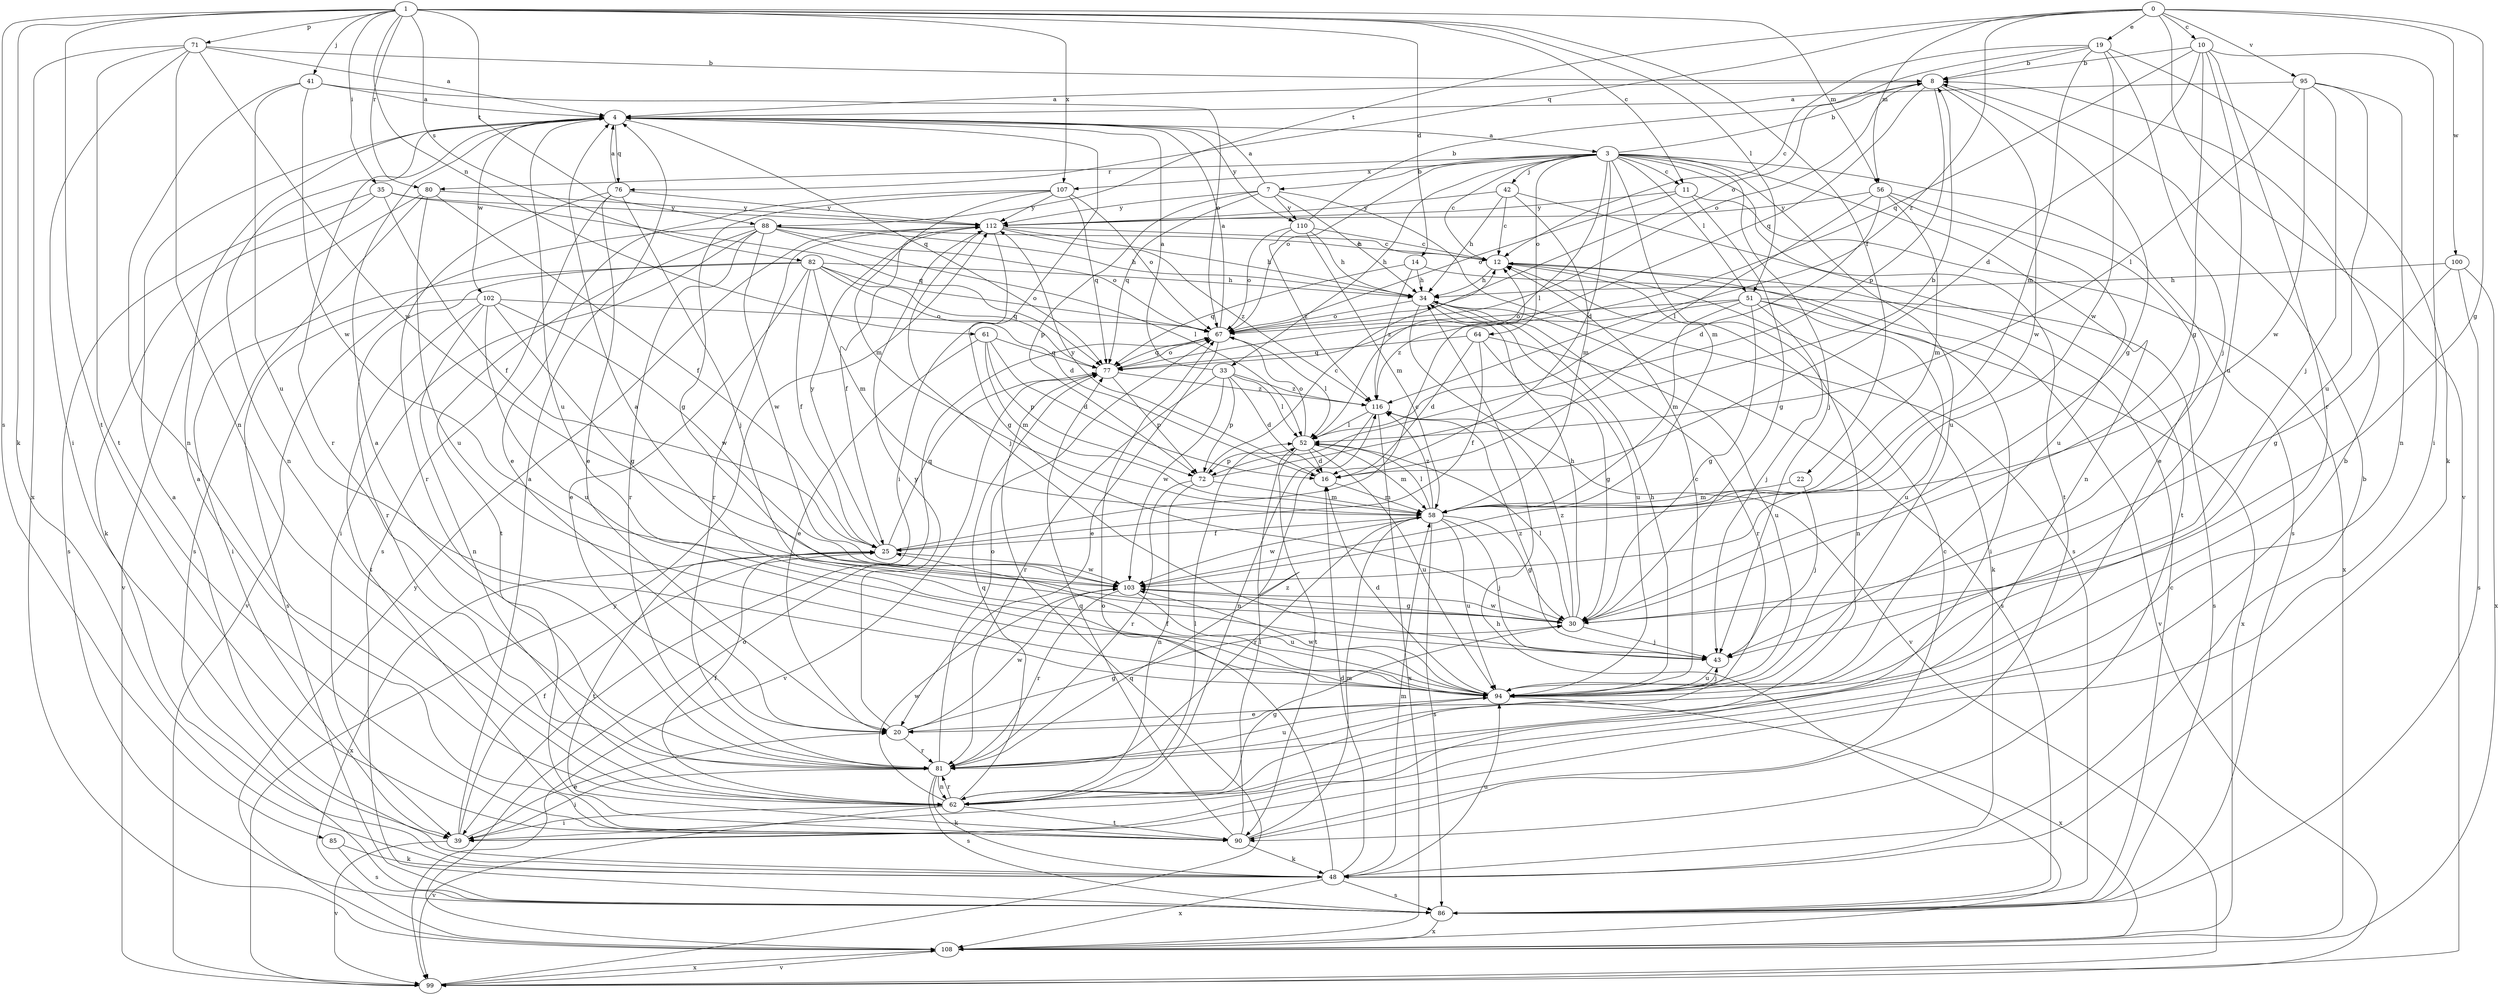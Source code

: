 strict digraph  {
0;
1;
3;
4;
7;
8;
10;
11;
12;
14;
16;
19;
20;
22;
25;
30;
33;
34;
35;
39;
41;
42;
43;
48;
51;
52;
56;
58;
61;
62;
64;
67;
71;
72;
76;
77;
80;
81;
82;
85;
86;
88;
90;
94;
95;
99;
100;
102;
103;
107;
108;
110;
112;
116;
0 -> 10  [label=c];
0 -> 19  [label=e];
0 -> 30  [label=g];
0 -> 56  [label=m];
0 -> 76  [label=q];
0 -> 88  [label=t];
0 -> 95  [label=v];
0 -> 99  [label=v];
0 -> 100  [label=w];
0 -> 116  [label=z];
1 -> 11  [label=c];
1 -> 14  [label=d];
1 -> 22  [label=f];
1 -> 35  [label=i];
1 -> 41  [label=j];
1 -> 48  [label=k];
1 -> 51  [label=l];
1 -> 56  [label=m];
1 -> 61  [label=n];
1 -> 71  [label=p];
1 -> 80  [label=r];
1 -> 82  [label=s];
1 -> 85  [label=s];
1 -> 88  [label=t];
1 -> 90  [label=t];
1 -> 107  [label=x];
3 -> 7  [label=b];
3 -> 8  [label=b];
3 -> 11  [label=c];
3 -> 12  [label=c];
3 -> 16  [label=d];
3 -> 33  [label=h];
3 -> 42  [label=j];
3 -> 43  [label=j];
3 -> 51  [label=l];
3 -> 52  [label=l];
3 -> 58  [label=m];
3 -> 62  [label=n];
3 -> 64  [label=o];
3 -> 67  [label=o];
3 -> 80  [label=r];
3 -> 86  [label=s];
3 -> 90  [label=t];
3 -> 94  [label=u];
3 -> 107  [label=x];
4 -> 3  [label=a];
4 -> 39  [label=i];
4 -> 62  [label=n];
4 -> 76  [label=q];
4 -> 77  [label=q];
4 -> 81  [label=r];
4 -> 94  [label=u];
4 -> 102  [label=w];
4 -> 110  [label=y];
7 -> 4  [label=a];
7 -> 34  [label=h];
7 -> 72  [label=p];
7 -> 77  [label=q];
7 -> 86  [label=s];
7 -> 110  [label=y];
7 -> 112  [label=y];
8 -> 4  [label=a];
8 -> 30  [label=g];
8 -> 67  [label=o];
8 -> 72  [label=p];
8 -> 77  [label=q];
8 -> 103  [label=w];
10 -> 8  [label=b];
10 -> 16  [label=d];
10 -> 30  [label=g];
10 -> 39  [label=i];
10 -> 77  [label=q];
10 -> 81  [label=r];
10 -> 94  [label=u];
11 -> 30  [label=g];
11 -> 67  [label=o];
11 -> 108  [label=x];
11 -> 112  [label=y];
12 -> 34  [label=h];
12 -> 39  [label=i];
12 -> 48  [label=k];
12 -> 62  [label=n];
14 -> 34  [label=h];
14 -> 77  [label=q];
14 -> 99  [label=v];
14 -> 116  [label=z];
16 -> 58  [label=m];
16 -> 112  [label=y];
19 -> 8  [label=b];
19 -> 12  [label=c];
19 -> 43  [label=j];
19 -> 48  [label=k];
19 -> 58  [label=m];
19 -> 67  [label=o];
19 -> 103  [label=w];
20 -> 30  [label=g];
20 -> 81  [label=r];
20 -> 103  [label=w];
20 -> 112  [label=y];
22 -> 43  [label=j];
22 -> 58  [label=m];
25 -> 12  [label=c];
25 -> 77  [label=q];
25 -> 90  [label=t];
25 -> 103  [label=w];
25 -> 108  [label=x];
25 -> 112  [label=y];
30 -> 34  [label=h];
30 -> 43  [label=j];
30 -> 52  [label=l];
30 -> 103  [label=w];
30 -> 116  [label=z];
33 -> 4  [label=a];
33 -> 16  [label=d];
33 -> 52  [label=l];
33 -> 72  [label=p];
33 -> 81  [label=r];
33 -> 103  [label=w];
33 -> 116  [label=z];
34 -> 67  [label=o];
34 -> 81  [label=r];
34 -> 86  [label=s];
34 -> 94  [label=u];
34 -> 99  [label=v];
35 -> 25  [label=f];
35 -> 48  [label=k];
35 -> 77  [label=q];
35 -> 86  [label=s];
35 -> 112  [label=y];
39 -> 4  [label=a];
39 -> 8  [label=b];
39 -> 20  [label=e];
39 -> 25  [label=f];
39 -> 99  [label=v];
41 -> 4  [label=a];
41 -> 62  [label=n];
41 -> 67  [label=o];
41 -> 94  [label=u];
41 -> 103  [label=w];
42 -> 12  [label=c];
42 -> 34  [label=h];
42 -> 58  [label=m];
42 -> 90  [label=t];
42 -> 112  [label=y];
43 -> 94  [label=u];
43 -> 116  [label=z];
48 -> 4  [label=a];
48 -> 8  [label=b];
48 -> 16  [label=d];
48 -> 58  [label=m];
48 -> 67  [label=o];
48 -> 86  [label=s];
48 -> 94  [label=u];
48 -> 108  [label=x];
51 -> 30  [label=g];
51 -> 43  [label=j];
51 -> 58  [label=m];
51 -> 67  [label=o];
51 -> 86  [label=s];
51 -> 94  [label=u];
51 -> 108  [label=x];
51 -> 116  [label=z];
52 -> 16  [label=d];
52 -> 58  [label=m];
52 -> 67  [label=o];
52 -> 72  [label=p];
52 -> 90  [label=t];
52 -> 94  [label=u];
56 -> 16  [label=d];
56 -> 20  [label=e];
56 -> 52  [label=l];
56 -> 58  [label=m];
56 -> 94  [label=u];
56 -> 112  [label=y];
58 -> 25  [label=f];
58 -> 30  [label=g];
58 -> 43  [label=j];
58 -> 52  [label=l];
58 -> 81  [label=r];
58 -> 86  [label=s];
58 -> 94  [label=u];
58 -> 103  [label=w];
58 -> 116  [label=z];
61 -> 16  [label=d];
61 -> 20  [label=e];
61 -> 58  [label=m];
61 -> 72  [label=p];
61 -> 77  [label=q];
62 -> 25  [label=f];
62 -> 30  [label=g];
62 -> 39  [label=i];
62 -> 52  [label=l];
62 -> 77  [label=q];
62 -> 81  [label=r];
62 -> 90  [label=t];
62 -> 99  [label=v];
62 -> 103  [label=w];
64 -> 16  [label=d];
64 -> 25  [label=f];
64 -> 30  [label=g];
64 -> 77  [label=q];
64 -> 94  [label=u];
67 -> 4  [label=a];
67 -> 20  [label=e];
67 -> 52  [label=l];
67 -> 77  [label=q];
71 -> 4  [label=a];
71 -> 8  [label=b];
71 -> 39  [label=i];
71 -> 62  [label=n];
71 -> 90  [label=t];
71 -> 103  [label=w];
71 -> 108  [label=x];
72 -> 8  [label=b];
72 -> 12  [label=c];
72 -> 58  [label=m];
72 -> 62  [label=n];
72 -> 81  [label=r];
76 -> 4  [label=a];
76 -> 20  [label=e];
76 -> 43  [label=j];
76 -> 81  [label=r];
76 -> 86  [label=s];
76 -> 112  [label=y];
77 -> 67  [label=o];
77 -> 72  [label=p];
77 -> 99  [label=v];
77 -> 116  [label=z];
80 -> 25  [label=f];
80 -> 86  [label=s];
80 -> 94  [label=u];
80 -> 99  [label=v];
80 -> 112  [label=y];
81 -> 4  [label=a];
81 -> 39  [label=i];
81 -> 48  [label=k];
81 -> 62  [label=n];
81 -> 67  [label=o];
81 -> 86  [label=s];
81 -> 94  [label=u];
81 -> 116  [label=z];
82 -> 16  [label=d];
82 -> 20  [label=e];
82 -> 25  [label=f];
82 -> 34  [label=h];
82 -> 39  [label=i];
82 -> 58  [label=m];
82 -> 67  [label=o];
82 -> 77  [label=q];
82 -> 81  [label=r];
85 -> 48  [label=k];
85 -> 86  [label=s];
86 -> 12  [label=c];
86 -> 108  [label=x];
88 -> 12  [label=c];
88 -> 34  [label=h];
88 -> 39  [label=i];
88 -> 52  [label=l];
88 -> 67  [label=o];
88 -> 81  [label=r];
88 -> 90  [label=t];
88 -> 99  [label=v];
88 -> 103  [label=w];
90 -> 4  [label=a];
90 -> 12  [label=c];
90 -> 48  [label=k];
90 -> 52  [label=l];
90 -> 58  [label=m];
90 -> 77  [label=q];
94 -> 4  [label=a];
94 -> 12  [label=c];
94 -> 16  [label=d];
94 -> 20  [label=e];
94 -> 25  [label=f];
94 -> 34  [label=h];
94 -> 43  [label=j];
94 -> 103  [label=w];
94 -> 108  [label=x];
95 -> 4  [label=a];
95 -> 43  [label=j];
95 -> 52  [label=l];
95 -> 62  [label=n];
95 -> 94  [label=u];
95 -> 103  [label=w];
99 -> 77  [label=q];
99 -> 108  [label=x];
99 -> 112  [label=y];
100 -> 30  [label=g];
100 -> 34  [label=h];
100 -> 86  [label=s];
100 -> 108  [label=x];
102 -> 30  [label=g];
102 -> 62  [label=n];
102 -> 67  [label=o];
102 -> 86  [label=s];
102 -> 90  [label=t];
102 -> 94  [label=u];
102 -> 103  [label=w];
103 -> 30  [label=g];
103 -> 81  [label=r];
103 -> 94  [label=u];
107 -> 20  [label=e];
107 -> 30  [label=g];
107 -> 58  [label=m];
107 -> 67  [label=o];
107 -> 77  [label=q];
107 -> 112  [label=y];
108 -> 34  [label=h];
108 -> 67  [label=o];
108 -> 99  [label=v];
108 -> 112  [label=y];
110 -> 8  [label=b];
110 -> 12  [label=c];
110 -> 34  [label=h];
110 -> 58  [label=m];
110 -> 67  [label=o];
110 -> 116  [label=z];
112 -> 12  [label=c];
112 -> 25  [label=f];
112 -> 30  [label=g];
112 -> 34  [label=h];
112 -> 43  [label=j];
112 -> 81  [label=r];
112 -> 116  [label=z];
116 -> 52  [label=l];
116 -> 62  [label=n];
116 -> 108  [label=x];
}
